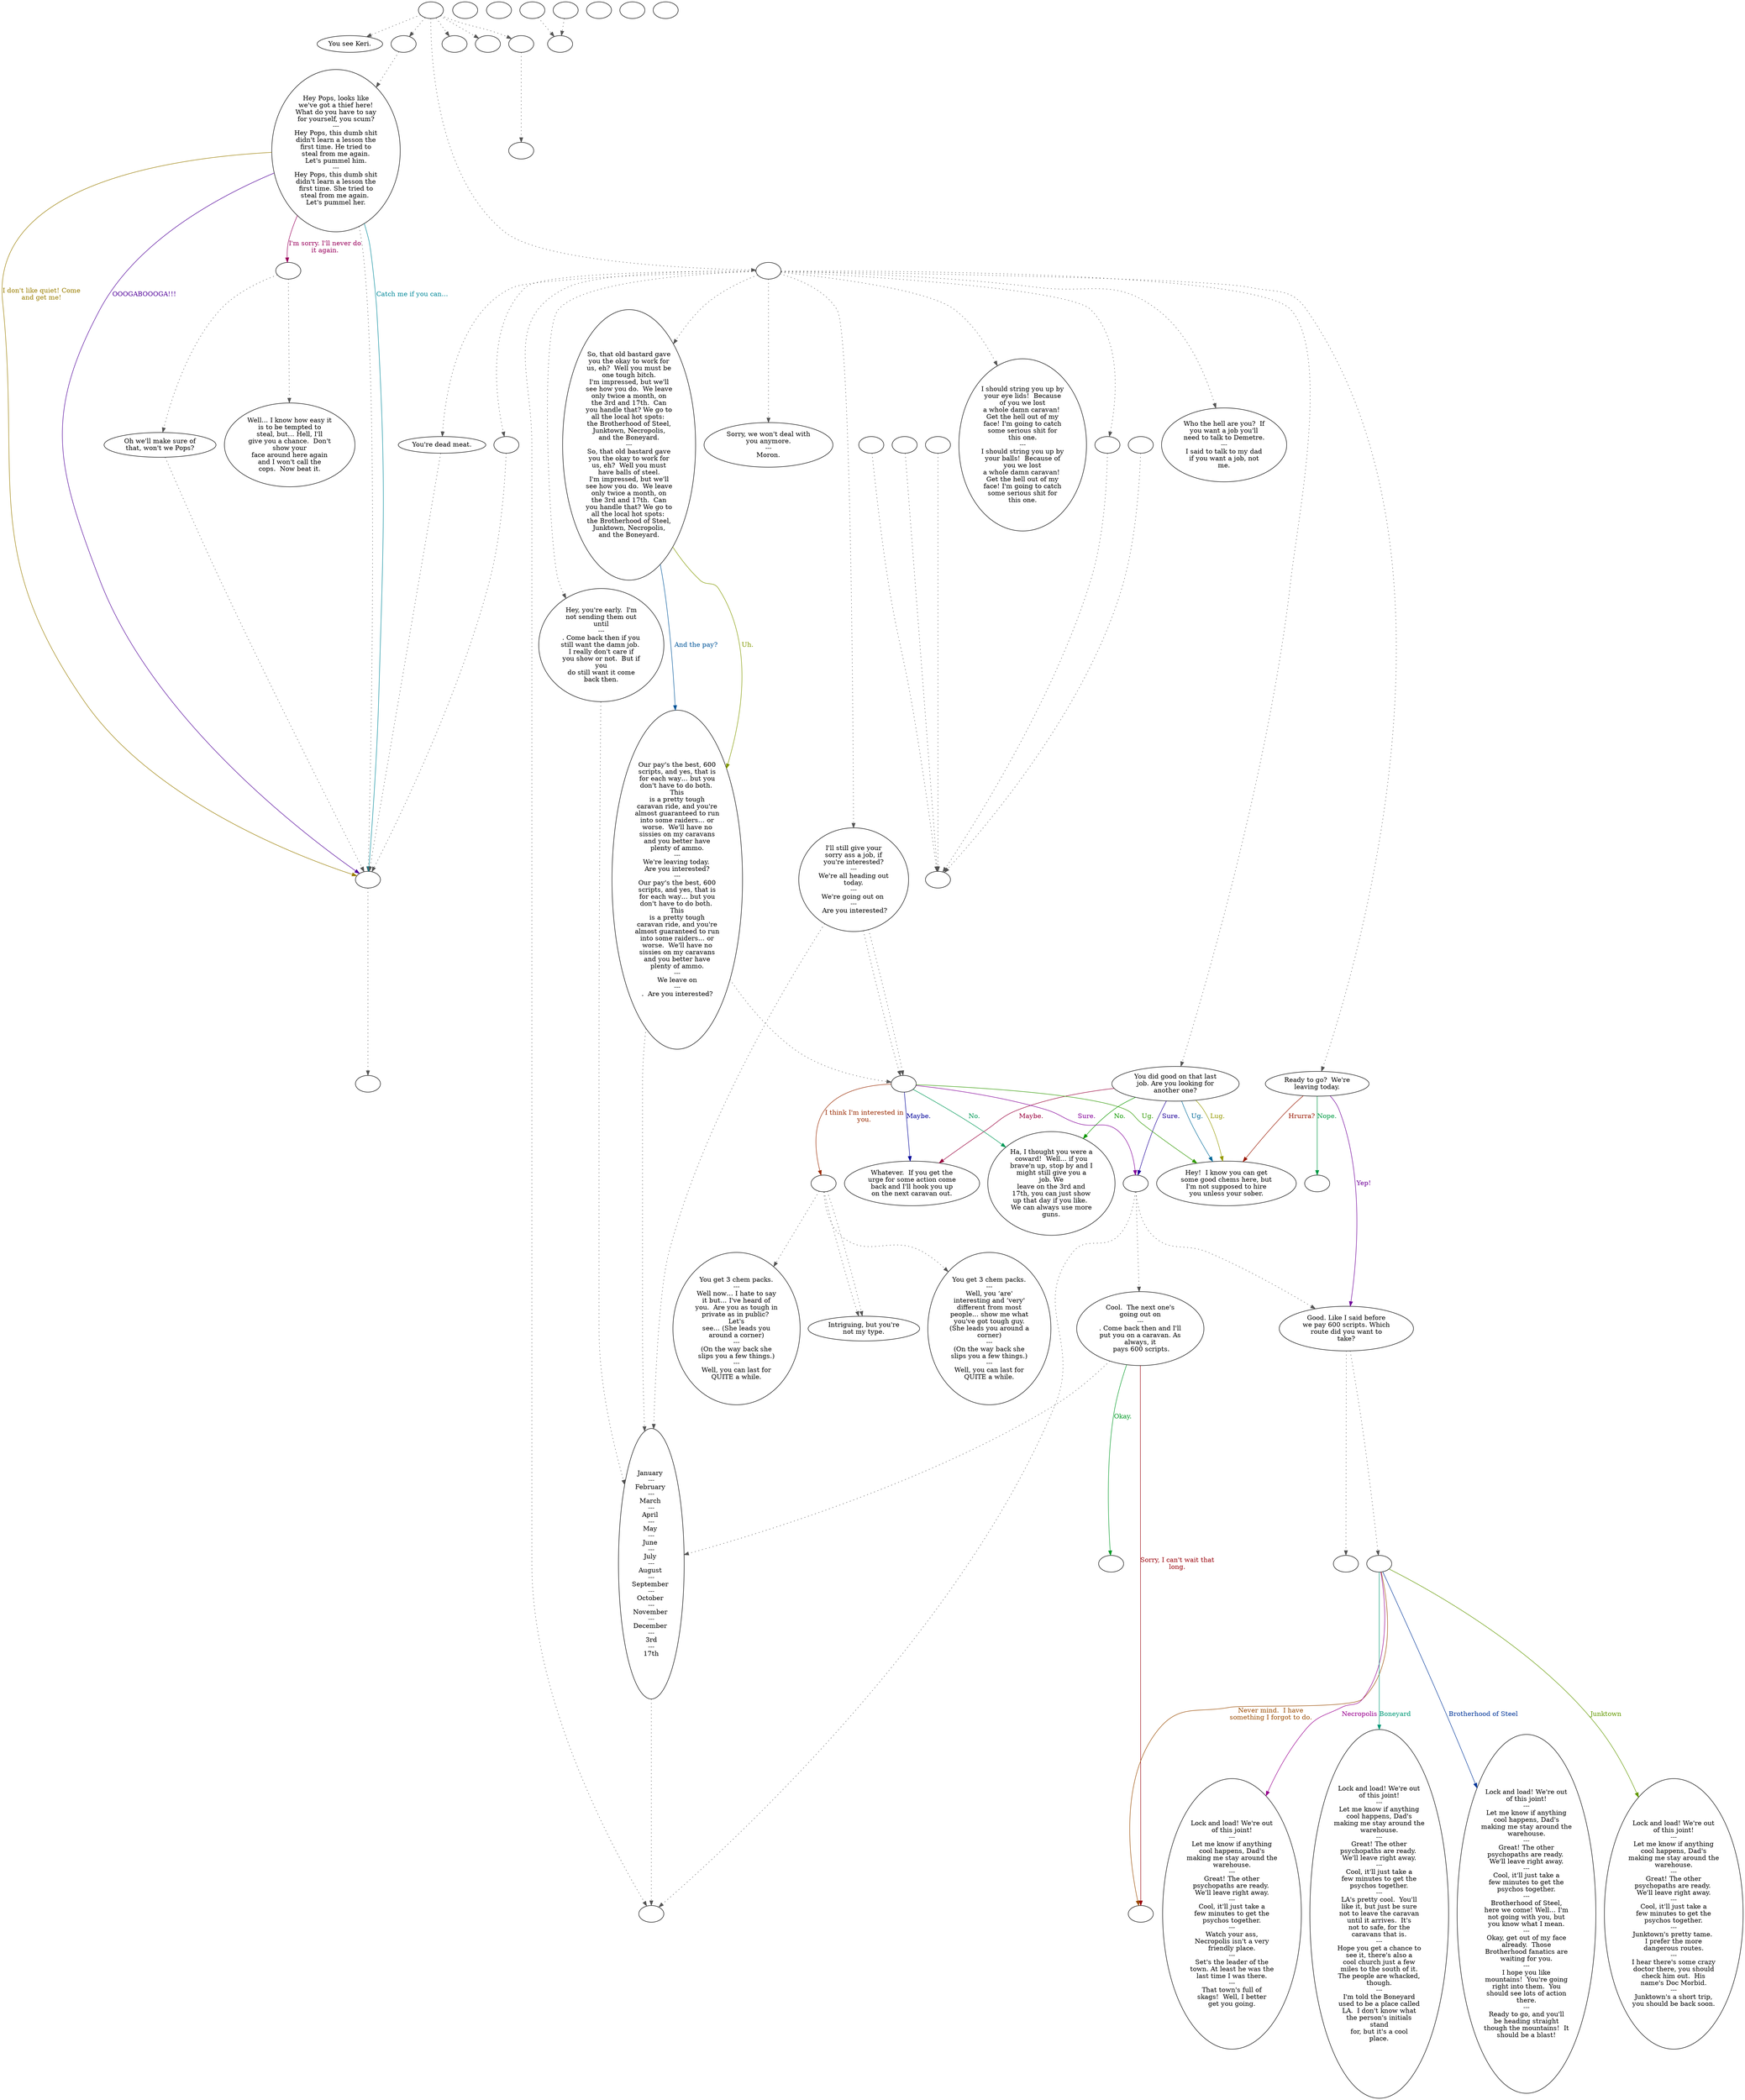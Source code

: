 digraph KERI {
  "start" [style=filled       fillcolor="#FFFFFF"       color="#000000"]
  "start" -> "look_at_p_proc" [style=dotted color="#555555"]
  "start" -> "pickup_p_proc" [style=dotted color="#555555"]
  "start" -> "talk_p_proc" [style=dotted color="#555555"]
  "start" -> "critter_p_proc" [style=dotted color="#555555"]
  "start" -> "destroy_p_proc" [style=dotted color="#555555"]
  "start" -> "timed_event_p_proc" [style=dotted color="#555555"]
  "start" [label=""]
  "combat" [style=filled       fillcolor="#FFFFFF"       color="#000000"]
  "combat" [label=""]
  "critter_p_proc" [style=filled       fillcolor="#FFFFFF"       color="#000000"]
  "critter_p_proc" [label=""]
  "pickup_p_proc" [style=filled       fillcolor="#FFFFFF"       color="#000000"]
  "pickup_p_proc" -> "Keri10" [style=dotted color="#555555"]
  "pickup_p_proc" [label=""]
  "talk_p_proc" [style=filled       fillcolor="#FFFFFF"       color="#000000"]
  "talk_p_proc" -> "get_reaction" [style=dotted color="#555555"]
  "talk_p_proc" -> "RecalcDate" [style=dotted color="#555555"]
  "talk_p_proc" -> "Keri13" [style=dotted color="#555555"]
  "talk_p_proc" -> "Keri14" [style=dotted color="#555555"]
  "talk_p_proc" -> "Keri15" [style=dotted color="#555555"]
  "talk_p_proc" -> "Keri19" [style=dotted color="#555555"]
  "talk_p_proc" -> "Keri00" [style=dotted color="#555555"]
  "talk_p_proc" -> "Keri27" [style=dotted color="#555555"]
  "talk_p_proc" -> "Keri01" [style=dotted color="#555555"]
  "talk_p_proc" -> "Keri03" [style=dotted color="#555555"]
  "talk_p_proc" -> "Keri28" [style=dotted color="#555555"]
  "talk_p_proc" -> "Keri29" [style=dotted color="#555555"]
  "talk_p_proc" [label=""]
  "destroy_p_proc" [style=filled       fillcolor="#FFFFFF"       color="#000000"]
  "destroy_p_proc" [label=""]
  "look_at_p_proc" [style=filled       fillcolor="#FFFFFF"       color="#000000"]
  "look_at_p_proc" [label="You see Keri."]
  "timed_event_p_proc" [style=filled       fillcolor="#FFFFFF"       color="#000000"]
  "timed_event_p_proc" -> "SendAroundHouse" [style=dotted color="#555555"]
  "timed_event_p_proc" [label=""]
  "damage_p_proc" [style=filled       fillcolor="#FFFFFF"       color="#000000"]
  "damage_p_proc" [label=""]
  "Keri00" [style=filled       fillcolor="#FFFFFF"       color="#000000"]
  "Keri00" [label="Who the hell are you?  If\nyou want a job you'll\nneed to talk to Demetre.\n---\nI said to talk to my dad\nif you want a job, not\nme."]
  "Keri01" [style=filled       fillcolor="#FFFFFF"       color="#000000"]
  "Keri01" [label="So, that old bastard gave\nyou the okay to work for\nus, eh?  Well you must be\none tough bitch.\nI'm impressed, but we'll\nsee how you do.  We leave\nonly twice a month, on\nthe 3rd and 17th.  Can\nyou handle that? We go to\nall the local hot spots: \nthe Brotherhood of Steel,\nJunktown, Necropolis,\nand the Boneyard.\n---\nSo, that old bastard gave\nyou the okay to work for\nus, eh?  Well you must\nhave balls of steel.\nI'm impressed, but we'll\nsee how you do.  We leave\nonly twice a month, on\nthe 3rd and 17th.  Can\nyou handle that? We go to\nall the local hot spots: \nthe Brotherhood of Steel,\nJunktown, Necropolis,\nand the Boneyard."]
  "Keri01" -> "Keri02" [label="And the pay?" color="#005599" fontcolor="#005599"]
  "Keri01" -> "Keri02" [label="Uh." color="#829900" fontcolor="#829900"]
  "Keri02" [style=filled       fillcolor="#FFFFFF"       color="#000000"]
  "Keri02" -> "RecalcDateString" [style=dotted color="#555555"]
  "Keri02" -> "Keri04" [style=dotted color="#555555"]
  "Keri02" [label="Our pay's the best, 600\nscripts, and yes, that is\nfor each way… but you\ndon't have to do both. \nThis\nis a pretty tough\ncaravan ride, and you're\nalmost guaranteed to run\ninto some raiders… or\nworse.  We'll have no\nsissies on my caravans\nand you better have\nplenty of ammo.\n---\nWe're leaving today. \nAre you interested?\n---\nOur pay's the best, 600\nscripts, and yes, that is\nfor each way… but you\ndon't have to do both. \nThis\nis a pretty tough\ncaravan ride, and you're\nalmost guaranteed to run\ninto some raiders… or\nworse.  We'll have no\nsissies on my caravans\nand you better have\nplenty of ammo.\n---\n We leave on \n---\n.  Are you interested?"]
  "Keri03" [style=filled       fillcolor="#FFFFFF"       color="#000000"]
  "Keri03" -> "RecalcDateString" [style=dotted color="#555555"]
  "Keri03" -> "Keri04" [style=dotted color="#555555"]
  "Keri03" -> "Keri04" [style=dotted color="#555555"]
  "Keri03" [label="I'll still give your\nsorry ass a job, if\nyou're interested?\n---\nWe're all heading out\ntoday.\n---\nWe're going out on \n---\n Are you interested?"]
  "Keri04" [style=filled       fillcolor="#FFFFFF"       color="#000000"]
  "Keri04" [label=""]
  "Keri04" -> "Keri04a" [label="Sure." color="#840099" fontcolor="#840099"]
  "Keri04" -> "Keri05" [label="No." color="#009957" fontcolor="#009957"]
  "Keri04" -> "Keri04b" [label="I think I'm interested in\nyou." color="#992A00" fontcolor="#992A00"]
  "Keri04" -> "Keri06" [label="Maybe." color="#000299" fontcolor="#000299"]
  "Keri04" -> "Keri07" [label="Ug." color="#2F9900" fontcolor="#2F9900"]
  "Keri04a" [style=filled       fillcolor="#FFFFFF"       color="#000000"]
  "Keri04a" -> "RecalcDate" [style=dotted color="#555555"]
  "Keri04a" -> "Keri17" [style=dotted color="#555555"]
  "Keri04a" -> "Keri18" [style=dotted color="#555555"]
  "Keri04a" [label=""]
  "Keri04b" [style=filled       fillcolor="#FFFFFF"       color="#000000"]
  "Keri04b" -> "Keri08" [style=dotted color="#555555"]
  "Keri04b" -> "Keri16" [style=dotted color="#555555"]
  "Keri04b" -> "Keri09" [style=dotted color="#555555"]
  "Keri04b" -> "Keri16" [style=dotted color="#555555"]
  "Keri04b" [label=""]
  "Keri05" [style=filled       fillcolor="#FFFFFF"       color="#000000"]
  "Keri05" [label="Ha, I thought you were a\ncoward!  Well… if you\nbrave'n up, stop by and I\nmight still give you a\njob. We\nleave on the 3rd and\n17th, you can just show\nup that day if you like. \nWe can always use more\nguns."]
  "Keri06" [style=filled       fillcolor="#FFFFFF"       color="#000000"]
  "Keri06" [label="Whatever.  If you get the\nurge for some action come\nback and I'll hook you up\non the next caravan out."]
  "Keri07" [style=filled       fillcolor="#FFFFFF"       color="#000000"]
  "Keri07" [label="Hey!  I know you can get\nsome good chems here, but\nI'm not supposed to hire\nyou unless your sober."]
  "Keri08" [style=filled       fillcolor="#FFFFFF"       color="#000000"]
  "Keri08" [label="You get 3 chem packs.\n---\nWell now… I hate to say\nit but… I've heard of\nyou.  Are you as tough in\nprivate as in public? \nLet's\nsee… (She leads you\naround a corner)\n---\n(On the way back she\nslips you a few things.)\n---\nWell, you can last for\nQUITE a while."]
  "Keri09" [style=filled       fillcolor="#FFFFFF"       color="#000000"]
  "Keri09" [label="You get 3 chem packs.\n---\nWell, you ‘are'\ninteresting and ‘very'\ndifferent from most\npeople… show me what\nyou've got tough guy.\n(She leads you around a\ncorner)\n---\n(On the way back she\nslips you a few things.)\n---\nWell, you can last for\nQUITE a while."]
  "Keri10" [style=filled       fillcolor="#FFFFFF"       color="#000000"]
  "Keri10" -> "KeriCombat" [style=dotted color="#555555"]
  "Keri10" [label="Hey Pops, looks like\nwe've got a thief here!\nWhat do you have to say\nfor yourself, you scum?\n---\nHey Pops, this dumb shit\ndidn't learn a lesson the\nfirst time. He tried to\nsteal from me again.\nLet's pummel him.\n---\nHey Pops, this dumb shit\ndidn't learn a lesson the\nfirst time. She tried to\nsteal from me again. \nLet's pummel her."]
  "Keri10" -> "Keri10a" [label="I'm sorry. I'll never do\nit again." color="#99005C" fontcolor="#99005C"]
  "Keri10" -> "KeriCombat" [label="Catch me if you can…" color="#008899" fontcolor="#008899"]
  "Keri10" -> "KeriCombat" [label="I don't like quiet! Come\nand get me!" color="#997D00" fontcolor="#997D00"]
  "Keri10" -> "KeriCombat" [label="OOOGABOOOGA!!!" color="#500099" fontcolor="#500099"]
  "Keri10a" [style=filled       fillcolor="#FFFFFF"       color="#000000"]
  "Keri10a" -> "Keri11" [style=dotted color="#555555"]
  "Keri10a" -> "Keri12" [style=dotted color="#555555"]
  "Keri10a" [label=""]
  "Keri11" [style=filled       fillcolor="#FFFFFF"       color="#000000"]
  "Keri11" [label="Well… I know how easy it\nis to be tempted to\nsteal, but… Hell, I'll\ngive you a chance.  Don't\nshow your\nface around here again\nand I won't call the\ncops.  Now beat it."]
  "Keri12" [style=filled       fillcolor="#FFFFFF"       color="#000000"]
  "Keri12" -> "KeriCombat" [style=dotted color="#555555"]
  "Keri12" [label="Oh we'll make sure of\nthat, won't we Pops?"]
  "Keri13" [style=filled       fillcolor="#FFFFFF"       color="#000000"]
  "Keri13" -> "KeriCombat" [style=dotted color="#555555"]
  "Keri13" [label="You're dead meat."]
  "Keri14" [style=filled       fillcolor="#FFFFFF"       color="#000000"]
  "Keri14" -> "KeriCombat" [style=dotted color="#555555"]
  "Keri14" [label=""]
  "Keri15" [style=filled       fillcolor="#FFFFFF"       color="#000000"]
  "Keri15" [label="Sorry, we won't deal with\nyou anymore.\n---\nMoron."]
  "Keri16" [style=filled       fillcolor="#FFFFFF"       color="#000000"]
  "Keri16" [label="Intriguing, but you're\nnot my type."]
  "Keri17" [style=filled       fillcolor="#FFFFFF"       color="#000000"]
  "Keri17" -> "Keri33" [style=dotted color="#555555"]
  "Keri17" -> "Keri20" [style=dotted color="#555555"]
  "Keri17" [label="Good. Like I said before\nwe pay 600 scripts. Which\nroute did you want to\ntake?"]
  "Keri18" [style=filled       fillcolor="#FFFFFF"       color="#000000"]
  "Keri18" -> "RecalcDateString" [style=dotted color="#555555"]
  "Keri18" [label="Cool.  The next one's\ngoing out on\n---\n. Come back then and I'll\nput you on a caravan. As\nalways, it\n pays 600 scripts."]
  "Keri18" -> "Keri30" [label="Okay. " color="#009924" fontcolor="#009924"]
  "Keri18" -> "Keri34" [label="Sorry, I can't wait that\nlong." color="#990009" fontcolor="#990009"]
  "Keri19" [style=filled       fillcolor="#FFFFFF"       color="#000000"]
  "Keri19" [label="I should string you up by\nyour eye lids!  Because\nof you we lost\na whole damn caravan! \nGet the hell out of my\nface! I'm going to catch\nsome serious shit for\nthis one.\n---\nI should string you up by\nyour balls!  Because of\nyou we lost\na whole damn caravan! \nGet the hell out of my\nface! I'm going to catch\nsome serious shit for\nthis one."]
  "Keri20" [style=filled       fillcolor="#FFFFFF"       color="#000000"]
  "Keri20" [label=""]
  "Keri20" -> "Keri21a" [label="Brotherhood of Steel" color="#003599" fontcolor="#003599"]
  "Keri20" -> "Keri21b" [label="Junktown" color="#629900" fontcolor="#629900"]
  "Keri20" -> "Keri21c" [label="Necropolis" color="#99008F" fontcolor="#99008F"]
  "Keri20" -> "Keri21d" [label="Boneyard" color="#009977" fontcolor="#009977"]
  "Keri20" -> "Keri34" [label="Never mind.  I have\nsomething I forgot to do." color="#994A00" fontcolor="#994A00"]
  "Keri21a" [style=filled       fillcolor="#FFFFFF"       color="#000000"]
  "Keri21a" [label="Lock and load! We're out\nof this joint!\n---\nLet me know if anything\ncool happens, Dad's\nmaking me stay around the\nwarehouse.\n---\nGreat! The other\npsychopaths are ready. \nWe'll leave right away.\n---\nCool, it'll just take a\nfew minutes to get the\npsychos together.\n---\nBrotherhood of Steel,\nhere we come! Well… I'm\nnot going with you, but\nyou know what I mean.\n---\nOkay, get out of my face\nalready.  Those\nBrotherhood fanatics are\nwaiting for you.\n---\nI hope you like\nmountains!  You're going\nright into them.  You\nshould see lots of action\nthere.\n---\nReady to go, and you'll\nbe heading straight\nthough the mountains!  It\nshould be a blast!"]
  "Keri21b" [style=filled       fillcolor="#FFFFFF"       color="#000000"]
  "Keri21b" [label="Lock and load! We're out\nof this joint!\n---\nLet me know if anything\ncool happens, Dad's\nmaking me stay around the\nwarehouse.\n---\nGreat! The other\npsychopaths are ready. \nWe'll leave right away.\n---\nCool, it'll just take a\nfew minutes to get the\npsychos together.\n---\nJunktown's pretty tame. \nI prefer the more\ndangerous routes.\n---\nI hear there's some crazy\ndoctor there, you should\ncheck him out.  His\nname's Doc Morbid.\n---\nJunktown's a short trip,\nyou should be back soon."]
  "Keri21c" [style=filled       fillcolor="#FFFFFF"       color="#000000"]
  "Keri21c" [label="Lock and load! We're out\nof this joint!\n---\nLet me know if anything\ncool happens, Dad's\nmaking me stay around the\nwarehouse.\n---\nGreat! The other\npsychopaths are ready. \nWe'll leave right away.\n---\nCool, it'll just take a\nfew minutes to get the\npsychos together.\n---\nWatch your ass,\nNecropolis isn't a very\nfriendly place.\n---\nSet's the leader of the\ntown. At least he was the\nlast time I was there.\n---\nThat town's full of\nskags!  Well, I better\nget you going."]
  "Keri21d" [style=filled       fillcolor="#FFFFFF"       color="#000000"]
  "Keri21d" [label="Lock and load! We're out\nof this joint!\n---\nLet me know if anything\ncool happens, Dad's\nmaking me stay around the\nwarehouse.\n---\nGreat! The other\npsychopaths are ready. \nWe'll leave right away.\n---\nCool, it'll just take a\nfew minutes to get the\npsychos together.\n---\nLA's pretty cool.  You'll\nlike it, but just be sure\nnot to leave the caravan\nuntil it arrives.  It's\nnot to safe, for the\ncaravans that is.\n---\nHope you get a chance to\nsee it, there's also a\ncool church just a few\nmiles to the south of it.\nThe people are whacked,\nthough.\n---\nI'm told the Boneyard\nused to be a place called\nLA.  I don't know what\nthe person's initials\nstand\nfor, but it's a cool\nplace."]
  "Keri27" [style=filled       fillcolor="#FFFFFF"       color="#000000"]
  "Keri27" [label="You did good on that last\njob. Are you looking for\nanother one?"]
  "Keri27" -> "Keri04a" [label="Sure." color="#1D0099" fontcolor="#1D0099"]
  "Keri27" -> "Keri05" [label="No." color="#0F9900" fontcolor="#0F9900"]
  "Keri27" -> "Keri06" [label="Maybe." color="#99003C" fontcolor="#99003C"]
  "Keri27" -> "Keri07" [label="Ug." color="#006999" fontcolor="#006999"]
  "Keri27" -> "Keri07" [label="Lug." color="#959900" fontcolor="#959900"]
  "Keri28" [style=filled       fillcolor="#FFFFFF"       color="#000000"]
  "Keri28" [label="Ready to go?  We're\nleaving today."]
  "Keri28" -> "Keri17" [label="Yep!" color="#700099" fontcolor="#700099"]
  "Keri28" -> "KeriEnd" [label="Nope." color="#009943" fontcolor="#009943"]
  "Keri28" -> "Keri07" [label="Hrurra?" color="#991700" fontcolor="#991700"]
  "Keri29" [style=filled       fillcolor="#FFFFFF"       color="#000000"]
  "Keri29" -> "RecalcDateString" [style=dotted color="#555555"]
  "Keri29" [label="Hey, you're early.  I'm\nnot sending them out\nuntil\n---\n. Come back then if you\nstill want the damn job. \nI really don't care if\nyou show or not.  But if\nyou\ndo still want it come\nback then."]
  "Keri30" [style=filled       fillcolor="#FFFFFF"       color="#000000"]
  "Keri30" [label=""]
  "Keri33" [style=filled       fillcolor="#FFFFFF"       color="#000000"]
  "Keri33" [label=""]
  "Keri34" [style=filled       fillcolor="#FFFFFF"       color="#000000"]
  "Keri34" [label=""]
  "KeriEnd" [style=filled       fillcolor="#FFFFFF"       color="#000000"]
  "KeriEnd" [label=""]
  "KeriCombat" [style=filled       fillcolor="#FFFFFF"       color="#000000"]
  "KeriCombat" -> "combat" [style=dotted color="#555555"]
  "KeriCombat" [label=""]
  "Jailed" [style=filled       fillcolor="#FFFFFF"       color="#000000"]
  "Jailed" [label=""]
  "RecalcDate" [style=filled       fillcolor="#FFFFFF"       color="#000000"]
  "RecalcDate" [label=""]
  "RecalcDateString" [style=filled       fillcolor="#FFFFFF"       color="#000000"]
  "RecalcDateString" -> "RecalcDate" [style=dotted color="#555555"]
  "RecalcDateString" [label="January \n---\nFebruary \n---\nMarch \n---\nApril \n---\nMay \n---\nJune \n---\nJuly \n---\nAugust \n---\nSeptember \n---\nOctober \n---\nNovember \n---\nDecember \n---\n3rd\n---\n17th"]
  "SendAroundHouse" [style=filled       fillcolor="#FFFFFF"       color="#000000"]
  "SendAroundHouse" [label=""]
  "get_reaction" [style=filled       fillcolor="#FFFFFF"       color="#000000"]
  "get_reaction" -> "ReactToLevel" [style=dotted color="#555555"]
  "get_reaction" [label=""]
  "ReactToLevel" [style=filled       fillcolor="#FFFFFF"       color="#000000"]
  "ReactToLevel" [label=""]
  "LevelToReact" [style=filled       fillcolor="#FFFFFF"       color="#000000"]
  "LevelToReact" [label=""]
  "UpReact" [style=filled       fillcolor="#FFFFFF"       color="#000000"]
  "UpReact" -> "ReactToLevel" [style=dotted color="#555555"]
  "UpReact" [label=""]
  "DownReact" [style=filled       fillcolor="#FFFFFF"       color="#000000"]
  "DownReact" -> "ReactToLevel" [style=dotted color="#555555"]
  "DownReact" [label=""]
  "BottomReact" [style=filled       fillcolor="#FFFFFF"       color="#000000"]
  "BottomReact" [label=""]
  "TopReact" [style=filled       fillcolor="#FFFFFF"       color="#000000"]
  "TopReact" [label=""]
  "BigUpReact" [style=filled       fillcolor="#FFFFFF"       color="#000000"]
  "BigUpReact" -> "ReactToLevel" [style=dotted color="#555555"]
  "BigUpReact" [label=""]
  "BigDownReact" [style=filled       fillcolor="#FFFFFF"       color="#000000"]
  "BigDownReact" -> "ReactToLevel" [style=dotted color="#555555"]
  "BigDownReact" [label=""]
  "UpReactLevel" [style=filled       fillcolor="#FFFFFF"       color="#000000"]
  "UpReactLevel" -> "LevelToReact" [style=dotted color="#555555"]
  "UpReactLevel" [label=""]
  "DownReactLevel" [style=filled       fillcolor="#FFFFFF"       color="#000000"]
  "DownReactLevel" -> "LevelToReact" [style=dotted color="#555555"]
  "DownReactLevel" [label=""]
  "Goodbyes" [style=filled       fillcolor="#FFFFFF"       color="#000000"]
  "Goodbyes" [label=""]
}